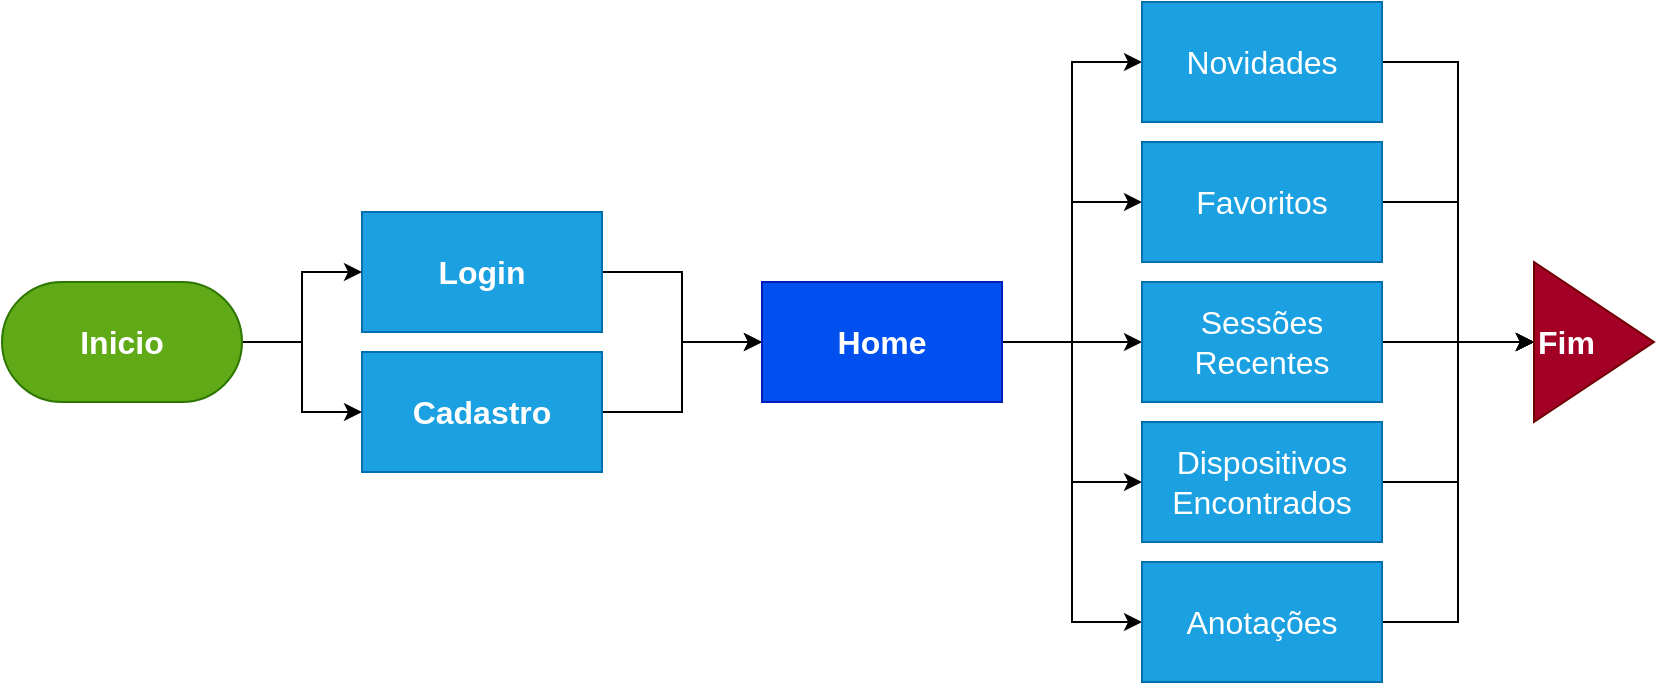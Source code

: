 <mxfile version="24.2.5" type="device">
  <diagram name="Page-1" id="c7558073-3199-34d8-9f00-42111426c3f3">
    <mxGraphModel dx="1222" dy="786" grid="1" gridSize="10" guides="1" tooltips="1" connect="1" arrows="1" fold="1" page="1" pageScale="1" pageWidth="826" pageHeight="1169" background="none" math="0" shadow="0">
      <root>
        <mxCell id="0" />
        <mxCell id="1" parent="0" />
        <mxCell id="GqLf6zcs29tT8iLysrWC-124" style="edgeStyle=orthogonalEdgeStyle;rounded=0;orthogonalLoop=1;jettySize=auto;html=1;entryX=0;entryY=0.5;entryDx=0;entryDy=0;fontSize=16;fontStyle=1" edge="1" parent="1" source="GqLf6zcs29tT8iLysrWC-112" target="GqLf6zcs29tT8iLysrWC-114">
          <mxGeometry relative="1" as="geometry" />
        </mxCell>
        <mxCell id="GqLf6zcs29tT8iLysrWC-112" value="Login" style="rounded=0;whiteSpace=wrap;html=1;fillColor=#1ba1e2;fontColor=#ffffff;strokeColor=#006EAF;fontSize=16;fontStyle=1" vertex="1" parent="1">
          <mxGeometry x="180" y="205" width="120" height="60" as="geometry" />
        </mxCell>
        <mxCell id="GqLf6zcs29tT8iLysrWC-125" style="edgeStyle=orthogonalEdgeStyle;rounded=0;orthogonalLoop=1;jettySize=auto;html=1;entryX=0;entryY=0.5;entryDx=0;entryDy=0;fontSize=16;fontStyle=1" edge="1" parent="1" source="GqLf6zcs29tT8iLysrWC-113" target="GqLf6zcs29tT8iLysrWC-114">
          <mxGeometry relative="1" as="geometry" />
        </mxCell>
        <mxCell id="GqLf6zcs29tT8iLysrWC-113" value="Cadastro" style="rounded=0;whiteSpace=wrap;html=1;fillColor=#1ba1e2;fontColor=#ffffff;strokeColor=#006EAF;fontSize=16;fontStyle=1" vertex="1" parent="1">
          <mxGeometry x="180" y="275" width="120" height="60" as="geometry" />
        </mxCell>
        <mxCell id="GqLf6zcs29tT8iLysrWC-126" style="edgeStyle=orthogonalEdgeStyle;rounded=0;orthogonalLoop=1;jettySize=auto;html=1;entryX=0;entryY=0.5;entryDx=0;entryDy=0;" edge="1" parent="1" source="GqLf6zcs29tT8iLysrWC-114" target="GqLf6zcs29tT8iLysrWC-115">
          <mxGeometry relative="1" as="geometry" />
        </mxCell>
        <mxCell id="GqLf6zcs29tT8iLysrWC-127" style="edgeStyle=orthogonalEdgeStyle;rounded=0;orthogonalLoop=1;jettySize=auto;html=1;entryX=0;entryY=0.5;entryDx=0;entryDy=0;" edge="1" parent="1" source="GqLf6zcs29tT8iLysrWC-114" target="GqLf6zcs29tT8iLysrWC-116">
          <mxGeometry relative="1" as="geometry" />
        </mxCell>
        <mxCell id="GqLf6zcs29tT8iLysrWC-128" style="edgeStyle=orthogonalEdgeStyle;rounded=0;orthogonalLoop=1;jettySize=auto;html=1;entryX=0;entryY=0.5;entryDx=0;entryDy=0;" edge="1" parent="1" source="GqLf6zcs29tT8iLysrWC-114" target="GqLf6zcs29tT8iLysrWC-117">
          <mxGeometry relative="1" as="geometry" />
        </mxCell>
        <mxCell id="GqLf6zcs29tT8iLysrWC-129" style="edgeStyle=orthogonalEdgeStyle;rounded=0;orthogonalLoop=1;jettySize=auto;html=1;entryX=0;entryY=0.5;entryDx=0;entryDy=0;" edge="1" parent="1" source="GqLf6zcs29tT8iLysrWC-114" target="GqLf6zcs29tT8iLysrWC-118">
          <mxGeometry relative="1" as="geometry" />
        </mxCell>
        <mxCell id="GqLf6zcs29tT8iLysrWC-130" style="edgeStyle=orthogonalEdgeStyle;rounded=0;orthogonalLoop=1;jettySize=auto;html=1;entryX=0;entryY=0.5;entryDx=0;entryDy=0;" edge="1" parent="1" source="GqLf6zcs29tT8iLysrWC-114" target="GqLf6zcs29tT8iLysrWC-119">
          <mxGeometry relative="1" as="geometry" />
        </mxCell>
        <mxCell id="GqLf6zcs29tT8iLysrWC-114" value="Home" style="rounded=0;whiteSpace=wrap;html=1;fillColor=#0050ef;fontColor=#ffffff;strokeColor=#001DBC;fontSize=16;fontStyle=1" vertex="1" parent="1">
          <mxGeometry x="380" y="240" width="120" height="60" as="geometry" />
        </mxCell>
        <mxCell id="GqLf6zcs29tT8iLysrWC-132" style="edgeStyle=orthogonalEdgeStyle;rounded=0;orthogonalLoop=1;jettySize=auto;html=1;entryX=0;entryY=0.5;entryDx=0;entryDy=0;fontSize=16;" edge="1" parent="1" source="GqLf6zcs29tT8iLysrWC-115" target="GqLf6zcs29tT8iLysrWC-120">
          <mxGeometry relative="1" as="geometry" />
        </mxCell>
        <mxCell id="GqLf6zcs29tT8iLysrWC-115" value="Novidades" style="rounded=0;whiteSpace=wrap;html=1;fillColor=#1ba1e2;fontColor=#ffffff;strokeColor=#006EAF;fontSize=16;" vertex="1" parent="1">
          <mxGeometry x="570" y="100" width="120" height="60" as="geometry" />
        </mxCell>
        <mxCell id="GqLf6zcs29tT8iLysrWC-133" style="edgeStyle=orthogonalEdgeStyle;rounded=0;orthogonalLoop=1;jettySize=auto;html=1;entryX=0;entryY=0.5;entryDx=0;entryDy=0;fontSize=16;" edge="1" parent="1" source="GqLf6zcs29tT8iLysrWC-116" target="GqLf6zcs29tT8iLysrWC-120">
          <mxGeometry relative="1" as="geometry" />
        </mxCell>
        <mxCell id="GqLf6zcs29tT8iLysrWC-116" value="Favoritos" style="rounded=0;whiteSpace=wrap;html=1;fillColor=#1ba1e2;fontColor=#ffffff;strokeColor=#006EAF;fontSize=16;" vertex="1" parent="1">
          <mxGeometry x="570" y="170" width="120" height="60" as="geometry" />
        </mxCell>
        <mxCell id="GqLf6zcs29tT8iLysrWC-131" style="edgeStyle=orthogonalEdgeStyle;rounded=0;orthogonalLoop=1;jettySize=auto;html=1;entryX=0;entryY=0.5;entryDx=0;entryDy=0;fontSize=16;" edge="1" parent="1" source="GqLf6zcs29tT8iLysrWC-117" target="GqLf6zcs29tT8iLysrWC-120">
          <mxGeometry relative="1" as="geometry" />
        </mxCell>
        <mxCell id="GqLf6zcs29tT8iLysrWC-117" value="Sessões Recentes" style="rounded=0;whiteSpace=wrap;html=1;fillColor=#1ba1e2;fontColor=#ffffff;strokeColor=#006EAF;fontSize=16;" vertex="1" parent="1">
          <mxGeometry x="570" y="240" width="120" height="60" as="geometry" />
        </mxCell>
        <mxCell id="GqLf6zcs29tT8iLysrWC-134" style="edgeStyle=orthogonalEdgeStyle;rounded=0;orthogonalLoop=1;jettySize=auto;html=1;entryX=0;entryY=0.5;entryDx=0;entryDy=0;fontSize=16;" edge="1" parent="1" source="GqLf6zcs29tT8iLysrWC-118" target="GqLf6zcs29tT8iLysrWC-120">
          <mxGeometry relative="1" as="geometry" />
        </mxCell>
        <mxCell id="GqLf6zcs29tT8iLysrWC-118" value="Dispositivos Encontrados" style="rounded=0;whiteSpace=wrap;html=1;fillColor=#1ba1e2;fontColor=#ffffff;strokeColor=#006EAF;fontSize=16;" vertex="1" parent="1">
          <mxGeometry x="570" y="310" width="120" height="60" as="geometry" />
        </mxCell>
        <mxCell id="GqLf6zcs29tT8iLysrWC-135" style="edgeStyle=orthogonalEdgeStyle;rounded=0;orthogonalLoop=1;jettySize=auto;html=1;entryX=0;entryY=0.5;entryDx=0;entryDy=0;fontSize=16;" edge="1" parent="1" source="GqLf6zcs29tT8iLysrWC-119" target="GqLf6zcs29tT8iLysrWC-120">
          <mxGeometry relative="1" as="geometry" />
        </mxCell>
        <mxCell id="GqLf6zcs29tT8iLysrWC-119" value="Anotações" style="rounded=0;whiteSpace=wrap;html=1;fillColor=#1ba1e2;fontColor=#ffffff;strokeColor=#006EAF;fontSize=16;" vertex="1" parent="1">
          <mxGeometry x="570" y="380" width="120" height="60" as="geometry" />
        </mxCell>
        <mxCell id="GqLf6zcs29tT8iLysrWC-120" value="Fim" style="triangle;whiteSpace=wrap;html=1;fillColor=#a20025;fontColor=#ffffff;strokeColor=#6F0000;align=left;fontSize=16;fontStyle=1" vertex="1" parent="1">
          <mxGeometry x="766" y="230" width="60" height="80" as="geometry" />
        </mxCell>
        <mxCell id="GqLf6zcs29tT8iLysrWC-139" style="edgeStyle=orthogonalEdgeStyle;rounded=0;orthogonalLoop=1;jettySize=auto;html=1;entryX=0;entryY=0.5;entryDx=0;entryDy=0;fontSize=16;fontStyle=1" edge="1" parent="1" source="GqLf6zcs29tT8iLysrWC-136" target="GqLf6zcs29tT8iLysrWC-112">
          <mxGeometry relative="1" as="geometry" />
        </mxCell>
        <mxCell id="GqLf6zcs29tT8iLysrWC-140" style="edgeStyle=orthogonalEdgeStyle;rounded=0;orthogonalLoop=1;jettySize=auto;html=1;entryX=0;entryY=0.5;entryDx=0;entryDy=0;fontSize=16;fontStyle=1" edge="1" parent="1" source="GqLf6zcs29tT8iLysrWC-136" target="GqLf6zcs29tT8iLysrWC-113">
          <mxGeometry relative="1" as="geometry" />
        </mxCell>
        <mxCell id="GqLf6zcs29tT8iLysrWC-136" value="Inicio" style="rounded=1;whiteSpace=wrap;html=1;arcSize=50;fillColor=#60a917;fontColor=#ffffff;strokeColor=#2D7600;fontSize=16;fontStyle=1" vertex="1" parent="1">
          <mxGeometry y="240" width="120" height="60" as="geometry" />
        </mxCell>
      </root>
    </mxGraphModel>
  </diagram>
</mxfile>
